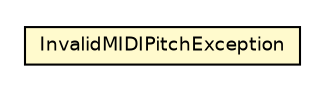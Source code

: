 #!/usr/local/bin/dot
#
# Class diagram 
# Generated by UMLGraph version R5_6-24-gf6e263 (http://www.umlgraph.org/)
#

digraph G {
	edge [fontname="Helvetica",fontsize=10,labelfontname="Helvetica",labelfontsize=10];
	node [fontname="Helvetica",fontsize=10,shape=plaintext];
	nodesep=0.25;
	ranksep=0.5;
	// com.rockhoppertech.music.InvalidMIDIPitchException
	c5191 [label=<<table title="com.rockhoppertech.music.InvalidMIDIPitchException" border="0" cellborder="1" cellspacing="0" cellpadding="2" port="p" bgcolor="lemonChiffon" href="./InvalidMIDIPitchException.html">
		<tr><td><table border="0" cellspacing="0" cellpadding="1">
<tr><td align="center" balign="center"> InvalidMIDIPitchException </td></tr>
		</table></td></tr>
		</table>>, URL="./InvalidMIDIPitchException.html", fontname="Helvetica", fontcolor="black", fontsize=9.0];
}

